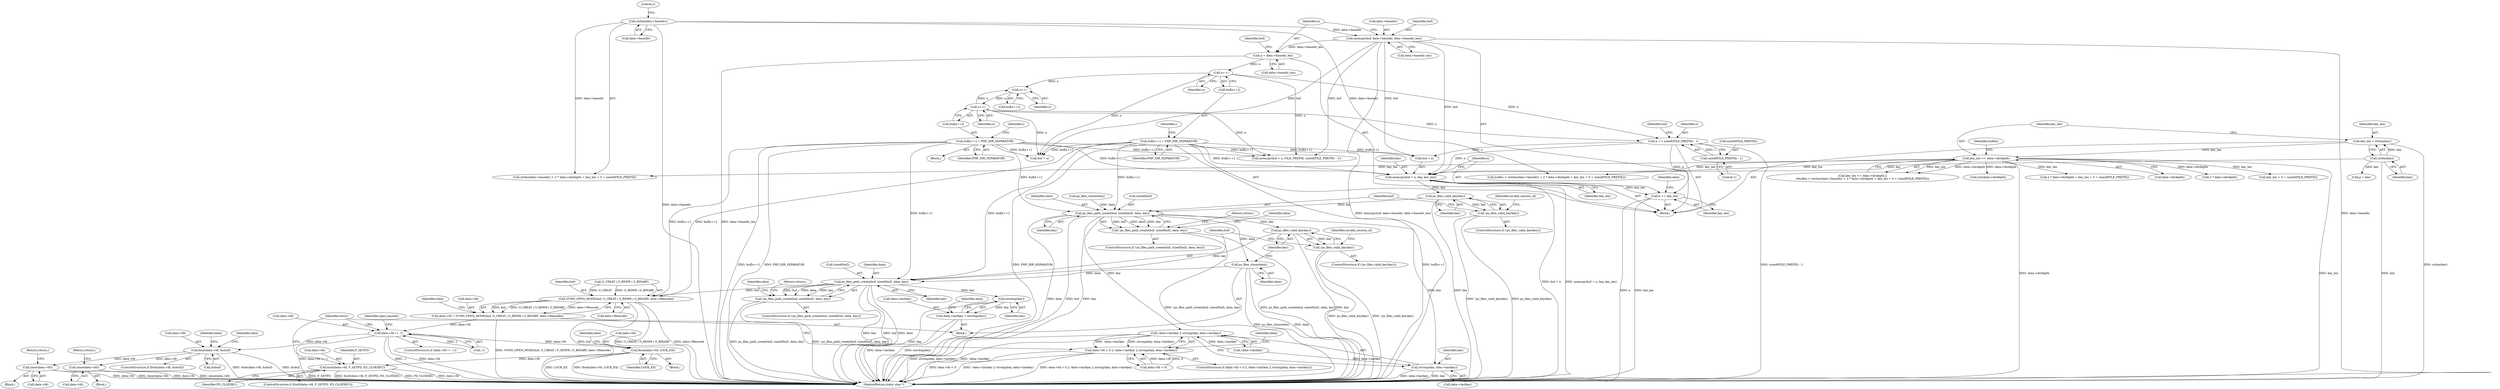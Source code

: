 digraph "0_php_25e8fcc88fa20dc9d4c47184471003f436927cde@API" {
"1000289" [label="(Call,memcpy(buf + n, key, key_len))"];
"1000268" [label="(Call,buf[n++] = PHP_DIR_SEPARATOR)"];
"1000240" [label="(Call,buf[n++] = PHP_DIR_SEPARATOR)"];
"1000227" [label="(Call,memcpy(buf, data->basedir, data->basedir_len))"];
"1000205" [label="(Call,strlen(data->basedir))"];
"1000283" [label="(Call,n += sizeof(FILE_PREFIX) - 1)"];
"1000285" [label="(Call,sizeof(FILE_PREFIX) - 1)"];
"1000243" [label="(Call,n++)"];
"1000235" [label="(Call,n = data->basedir_len)"];
"1000271" [label="(Call,n++)"];
"1000263" [label="(Call,n++)"];
"1000193" [label="(Call,strlen(key))"];
"1000197" [label="(Call,key_len <= data->dirdepth)"];
"1000191" [label="(Call,key_len = strlen(key))"];
"1000295" [label="(Call,n += key_len)"];
"1000302" [label="(Call,ps_files_valid_key(key))"];
"1000301" [label="(Call,!ps_files_valid_key(key))"];
"1000312" [label="(Call,ps_files_path_create(buf, sizeof(buf), data, key))"];
"1000311" [label="(Call,!ps_files_path_create(buf, sizeof(buf), data, key))"];
"1000352" [label="(Call,!data->lastkey || strcmp(key, data->lastkey))"];
"1000346" [label="(Call,data->fd < 0 || !data->lastkey || strcmp(key, data->lastkey))"];
"1000357" [label="(Call,strcmp(key, data->lastkey))"];
"1000377" [label="(Call,ps_files_close(data))"];
"1000391" [label="(Call,ps_files_path_create(buf, sizeof(buf), data, key))"];
"1000390" [label="(Call,!ps_files_path_create(buf, sizeof(buf), data, key))"];
"1000403" [label="(Call,estrdup(key))"];
"1000399" [label="(Call,data->lastkey = estrdup(key))"];
"1000409" [label="(Call,VCWD_OPEN_MODE(buf, O_CREAT | O_RDWR | O_BINARY, data->filemode))"];
"1000405" [label="(Call,data->fd = VCWD_OPEN_MODE(buf, O_CREAT | O_RDWR | O_BINARY, data->filemode))"];
"1000420" [label="(Call,data->fd != -1)"];
"1000433" [label="(Call,fstat(data->fd, &sbuf))"];
"1000440" [label="(Call,close(data->fd))"];
"1000446" [label="(Call,close(data->fd))"];
"1000451" [label="(Call,flock(data->fd, LOCK_EX))"];
"1000457" [label="(Call,fcntl(data->fd, F_SETFD, FD_CLOEXEC))"];
"1000381" [label="(Call,ps_files_valid_key(key))"];
"1000380" [label="(Call,!ps_files_valid_key(key))"];
"1000432" [label="(ControlStructure,if (fstat(data->fd, &sbuf)))"];
"1000422" [label="(Identifier,data)"];
"1000227" [label="(Call,memcpy(buf, data->basedir, data->basedir_len))"];
"1000419" [label="(ControlStructure,if (data->fd != -1))"];
"1000433" [label="(Call,fstat(data->fd, &sbuf))"];
"1000307" [label="(Identifier,invalid_session_id)"];
"1000365" [label="(Identifier,data)"];
"1000193" [label="(Call,strlen(key))"];
"1000202" [label="(Call,buflen < (strlen(data->basedir) + 2 * data->dirdepth + key_len + 5 + sizeof(FILE_PREFIX)))"];
"1000295" [label="(Call,n += key_len)"];
"1000401" [label="(Identifier,data)"];
"1000400" [label="(Call,data->lastkey)"];
"1000353" [label="(Call,!data->lastkey)"];
"1000440" [label="(Call,close(data->fd))"];
"1000302" [label="(Call,ps_files_valid_key(key))"];
"1000269" [label="(Call,buf[n++])"];
"1000243" [label="(Call,n++)"];
"1000300" [label="(ControlStructure,if (!ps_files_valid_key(key)))"];
"1000194" [label="(Identifier,key)"];
"1000210" [label="(Call,2 * data->dirdepth)"];
"1000296" [label="(Identifier,n)"];
"1000406" [label="(Call,data->fd)"];
"1000448" [label="(Identifier,data)"];
"1000242" [label="(Identifier,buf)"];
"1000272" [label="(Identifier,n)"];
"1000186" [label="(Block,)"];
"1000461" [label="(Identifier,F_SETFD)"];
"1000377" [label="(Call,ps_files_close(data))"];
"1000390" [label="(Call,!ps_files_path_create(buf, sizeof(buf), data, key))"];
"1000297" [label="(Identifier,key_len)"];
"1000301" [label="(Call,!ps_files_valid_key(key))"];
"1000352" [label="(Call,!data->lastkey || strcmp(key, data->lastkey))"];
"1000405" [label="(Call,data->fd = VCWD_OPEN_MODE(buf, O_CREAT | O_RDWR | O_BINARY, data->filemode))"];
"1000346" [label="(Call,data->fd < 0 || !data->lastkey || strcmp(key, data->lastkey))"];
"1000434" [label="(Call,data->fd)"];
"1000314" [label="(Call,sizeof(buf))"];
"1000471" [label="(Identifier,entry)"];
"1000215" [label="(Call,key_len + 5 + sizeof(FILE_PREFIX))"];
"1000244" [label="(Identifier,n)"];
"1000203" [label="(Identifier,buflen)"];
"1000409" [label="(Call,VCWD_OPEN_MODE(buf, O_CREAT | O_RDWR | O_BINARY, data->filemode))"];
"1000382" [label="(Identifier,key)"];
"1000274" [label="(Call,memcpy(buf + n, FILE_PREFIX, sizeof(FILE_PREFIX) - 1))"];
"1000248" [label="(Identifier,i)"];
"1000204" [label="(Call,strlen(data->basedir) + 2 * data->dirdepth + key_len + 5 + sizeof(FILE_PREFIX))"];
"1000288" [label="(Literal,1)"];
"1000261" [label="(Call,buf[n++])"];
"1000452" [label="(Call,data->fd)"];
"1000258" [label="(Identifier,i)"];
"1000362" [label="(Block,)"];
"1000273" [label="(Identifier,PHP_DIR_SEPARATOR)"];
"1000268" [label="(Call,buf[n++] = PHP_DIR_SEPARATOR)"];
"1000450" [label="(Return,return;)"];
"1000198" [label="(Identifier,key_len)"];
"1000323" [label="(Identifier,data)"];
"1000224" [label="(Call,p = key)"];
"1000241" [label="(Call,buf[n++])"];
"1000380" [label="(Call,!ps_files_valid_key(key))"];
"1000311" [label="(Call,!ps_files_path_create(buf, sizeof(buf), data, key))"];
"1000275" [label="(Call,buf + n)"];
"1000228" [label="(Identifier,buf)"];
"1000284" [label="(Identifier,n)"];
"1000286" [label="(Call,sizeof(FILE_PREFIX))"];
"1000359" [label="(Call,data->lastkey)"];
"1000416" [label="(Call,data->filemode)"];
"1000437" [label="(Call,&sbuf)"];
"1000299" [label="(Identifier,data)"];
"1000259" [label="(Block,)"];
"1000357" [label="(Call,strcmp(key, data->lastkey))"];
"1000240" [label="(Call,buf[n++] = PHP_DIR_SEPARATOR)"];
"1000386" [label="(Identifier,invalid_session_id)"];
"1000236" [label="(Identifier,n)"];
"1000235" [label="(Call,n = data->basedir_len)"];
"1000290" [label="(Call,buf + n)"];
"1000196" [label="(Call,key_len <= data->dirdepth ||\n\t\tbuflen < (strlen(data->basedir) + 2 * data->dirdepth + key_len + 5 + sizeof(FILE_PREFIX)))"];
"1000399" [label="(Call,data->lastkey = estrdup(key))"];
"1000447" [label="(Call,data->fd)"];
"1000347" [label="(Call,data->fd < 0)"];
"1000316" [label="(Identifier,data)"];
"1000283" [label="(Call,n += sizeof(FILE_PREFIX) - 1)"];
"1000252" [label="(Call,(int)data->dirdepth)"];
"1000389" [label="(ControlStructure,if (!ps_files_path_create(buf, sizeof(buf), data, key)))"];
"1000289" [label="(Call,memcpy(buf + n, key, key_len))"];
"1000421" [label="(Call,data->fd)"];
"1000458" [label="(Call,data->fd)"];
"1000504" [label="(MethodReturn,static char *)"];
"1000303" [label="(Identifier,key)"];
"1000451" [label="(Call,flock(data->fd, LOCK_EX))"];
"1000294" [label="(Identifier,key_len)"];
"1000446" [label="(Call,close(data->fd))"];
"1000229" [label="(Call,data->basedir)"];
"1000192" [label="(Identifier,key_len)"];
"1000424" [label="(Call,-1)"];
"1000245" [label="(Identifier,PHP_DIR_SEPARATOR)"];
"1000391" [label="(Call,ps_files_path_create(buf, sizeof(buf), data, key))"];
"1000429" [label="(Identifier,open_basedir)"];
"1000444" [label="(Return,return;)"];
"1000457" [label="(Call,fcntl(data->fd, F_SETFD, FD_CLOEXEC))"];
"1000398" [label="(Return,return;)"];
"1000298" [label="(Call,ps_files_close(data))"];
"1000271" [label="(Call,n++)"];
"1000237" [label="(Call,data->basedir_len)"];
"1000209" [label="(Call,2 * data->dirdepth + key_len + 5 + sizeof(FILE_PREFIX))"];
"1000439" [label="(Block,)"];
"1000381" [label="(Call,ps_files_valid_key(key))"];
"1000445" [label="(Block,)"];
"1000206" [label="(Call,data->basedir)"];
"1000455" [label="(Identifier,LOCK_EX)"];
"1000459" [label="(Identifier,data)"];
"1000205" [label="(Call,strlen(data->basedir))"];
"1000285" [label="(Call,sizeof(FILE_PREFIX) - 1)"];
"1000456" [label="(ControlStructure,if (fcntl(data->fd, F_SETFD, FD_CLOEXEC)))"];
"1000312" [label="(Call,ps_files_path_create(buf, sizeof(buf), data, key))"];
"1000403" [label="(Call,estrdup(key))"];
"1000404" [label="(Identifier,key)"];
"1000211" [label="(Literal,2)"];
"1000291" [label="(Identifier,buf)"];
"1000462" [label="(Identifier,FD_CLOEXEC)"];
"1000317" [label="(Identifier,key)"];
"1000197" [label="(Call,key_len <= data->dirdepth)"];
"1000442" [label="(Identifier,data)"];
"1000232" [label="(Call,data->basedir_len)"];
"1000396" [label="(Identifier,key)"];
"1000393" [label="(Call,sizeof(buf))"];
"1000392" [label="(Identifier,buf)"];
"1000410" [label="(Identifier,buf)"];
"1000441" [label="(Call,data->fd)"];
"1000358" [label="(Identifier,key)"];
"1000395" [label="(Identifier,data)"];
"1000264" [label="(Identifier,n)"];
"1000313" [label="(Identifier,buf)"];
"1000310" [label="(ControlStructure,if (!ps_files_path_create(buf, sizeof(buf), data, key)))"];
"1000407" [label="(Identifier,data)"];
"1000191" [label="(Call,key_len = strlen(key))"];
"1000293" [label="(Identifier,key)"];
"1000378" [label="(Identifier,data)"];
"1000379" [label="(ControlStructure,if (!ps_files_valid_key(key)))"];
"1000345" [label="(ControlStructure,if (data->fd < 0 || !data->lastkey || strcmp(key, data->lastkey)))"];
"1000263" [label="(Call,n++)"];
"1000319" [label="(Return,return;)"];
"1000426" [label="(Block,)"];
"1000199" [label="(Call,data->dirdepth)"];
"1000420" [label="(Call,data->fd != -1)"];
"1000411" [label="(Call,O_CREAT | O_RDWR | O_BINARY)"];
"1000289" -> "1000186"  [label="AST: "];
"1000289" -> "1000294"  [label="CFG: "];
"1000290" -> "1000289"  [label="AST: "];
"1000293" -> "1000289"  [label="AST: "];
"1000294" -> "1000289"  [label="AST: "];
"1000296" -> "1000289"  [label="CFG: "];
"1000289" -> "1000504"  [label="DDG: buf + n"];
"1000289" -> "1000504"  [label="DDG: memcpy(buf + n, key, key_len)"];
"1000268" -> "1000289"  [label="DDG: buf[n++]"];
"1000240" -> "1000289"  [label="DDG: buf[n++]"];
"1000227" -> "1000289"  [label="DDG: buf"];
"1000283" -> "1000289"  [label="DDG: n"];
"1000193" -> "1000289"  [label="DDG: key"];
"1000197" -> "1000289"  [label="DDG: key_len"];
"1000289" -> "1000295"  [label="DDG: key_len"];
"1000289" -> "1000302"  [label="DDG: key"];
"1000268" -> "1000259"  [label="AST: "];
"1000268" -> "1000273"  [label="CFG: "];
"1000269" -> "1000268"  [label="AST: "];
"1000273" -> "1000268"  [label="AST: "];
"1000258" -> "1000268"  [label="CFG: "];
"1000268" -> "1000504"  [label="DDG: buf[n++]"];
"1000268" -> "1000504"  [label="DDG: PHP_DIR_SEPARATOR"];
"1000268" -> "1000274"  [label="DDG: buf[n++]"];
"1000268" -> "1000275"  [label="DDG: buf[n++]"];
"1000268" -> "1000290"  [label="DDG: buf[n++]"];
"1000268" -> "1000312"  [label="DDG: buf[n++]"];
"1000268" -> "1000391"  [label="DDG: buf[n++]"];
"1000268" -> "1000409"  [label="DDG: buf[n++]"];
"1000240" -> "1000186"  [label="AST: "];
"1000240" -> "1000245"  [label="CFG: "];
"1000241" -> "1000240"  [label="AST: "];
"1000245" -> "1000240"  [label="AST: "];
"1000248" -> "1000240"  [label="CFG: "];
"1000240" -> "1000504"  [label="DDG: PHP_DIR_SEPARATOR"];
"1000240" -> "1000504"  [label="DDG: buf[n++]"];
"1000240" -> "1000274"  [label="DDG: buf[n++]"];
"1000240" -> "1000275"  [label="DDG: buf[n++]"];
"1000240" -> "1000290"  [label="DDG: buf[n++]"];
"1000240" -> "1000312"  [label="DDG: buf[n++]"];
"1000240" -> "1000391"  [label="DDG: buf[n++]"];
"1000240" -> "1000409"  [label="DDG: buf[n++]"];
"1000227" -> "1000186"  [label="AST: "];
"1000227" -> "1000232"  [label="CFG: "];
"1000228" -> "1000227"  [label="AST: "];
"1000229" -> "1000227"  [label="AST: "];
"1000232" -> "1000227"  [label="AST: "];
"1000236" -> "1000227"  [label="CFG: "];
"1000227" -> "1000504"  [label="DDG: memcpy(buf, data->basedir, data->basedir_len)"];
"1000227" -> "1000504"  [label="DDG: data->basedir"];
"1000205" -> "1000227"  [label="DDG: data->basedir"];
"1000227" -> "1000235"  [label="DDG: data->basedir_len"];
"1000227" -> "1000274"  [label="DDG: buf"];
"1000227" -> "1000275"  [label="DDG: buf"];
"1000227" -> "1000290"  [label="DDG: buf"];
"1000205" -> "1000204"  [label="AST: "];
"1000205" -> "1000206"  [label="CFG: "];
"1000206" -> "1000205"  [label="AST: "];
"1000211" -> "1000205"  [label="CFG: "];
"1000205" -> "1000504"  [label="DDG: data->basedir"];
"1000205" -> "1000202"  [label="DDG: data->basedir"];
"1000205" -> "1000204"  [label="DDG: data->basedir"];
"1000283" -> "1000186"  [label="AST: "];
"1000283" -> "1000285"  [label="CFG: "];
"1000284" -> "1000283"  [label="AST: "];
"1000285" -> "1000283"  [label="AST: "];
"1000291" -> "1000283"  [label="CFG: "];
"1000283" -> "1000504"  [label="DDG: sizeof(FILE_PREFIX) - 1"];
"1000285" -> "1000283"  [label="DDG: 1"];
"1000243" -> "1000283"  [label="DDG: n"];
"1000271" -> "1000283"  [label="DDG: n"];
"1000283" -> "1000290"  [label="DDG: n"];
"1000283" -> "1000295"  [label="DDG: n"];
"1000285" -> "1000288"  [label="CFG: "];
"1000286" -> "1000285"  [label="AST: "];
"1000288" -> "1000285"  [label="AST: "];
"1000243" -> "1000241"  [label="AST: "];
"1000243" -> "1000244"  [label="CFG: "];
"1000244" -> "1000243"  [label="AST: "];
"1000241" -> "1000243"  [label="CFG: "];
"1000235" -> "1000243"  [label="DDG: n"];
"1000243" -> "1000263"  [label="DDG: n"];
"1000243" -> "1000274"  [label="DDG: n"];
"1000243" -> "1000275"  [label="DDG: n"];
"1000235" -> "1000186"  [label="AST: "];
"1000235" -> "1000237"  [label="CFG: "];
"1000236" -> "1000235"  [label="AST: "];
"1000237" -> "1000235"  [label="AST: "];
"1000242" -> "1000235"  [label="CFG: "];
"1000235" -> "1000504"  [label="DDG: data->basedir_len"];
"1000271" -> "1000269"  [label="AST: "];
"1000271" -> "1000272"  [label="CFG: "];
"1000272" -> "1000271"  [label="AST: "];
"1000269" -> "1000271"  [label="CFG: "];
"1000271" -> "1000263"  [label="DDG: n"];
"1000263" -> "1000271"  [label="DDG: n"];
"1000271" -> "1000274"  [label="DDG: n"];
"1000271" -> "1000275"  [label="DDG: n"];
"1000263" -> "1000261"  [label="AST: "];
"1000263" -> "1000264"  [label="CFG: "];
"1000264" -> "1000263"  [label="AST: "];
"1000261" -> "1000263"  [label="CFG: "];
"1000193" -> "1000191"  [label="AST: "];
"1000193" -> "1000194"  [label="CFG: "];
"1000194" -> "1000193"  [label="AST: "];
"1000191" -> "1000193"  [label="CFG: "];
"1000193" -> "1000504"  [label="DDG: key"];
"1000193" -> "1000191"  [label="DDG: key"];
"1000193" -> "1000224"  [label="DDG: key"];
"1000197" -> "1000196"  [label="AST: "];
"1000197" -> "1000199"  [label="CFG: "];
"1000198" -> "1000197"  [label="AST: "];
"1000199" -> "1000197"  [label="AST: "];
"1000203" -> "1000197"  [label="CFG: "];
"1000196" -> "1000197"  [label="CFG: "];
"1000197" -> "1000504"  [label="DDG: data->dirdepth"];
"1000197" -> "1000504"  [label="DDG: key_len"];
"1000197" -> "1000196"  [label="DDG: key_len"];
"1000197" -> "1000196"  [label="DDG: data->dirdepth"];
"1000191" -> "1000197"  [label="DDG: key_len"];
"1000197" -> "1000202"  [label="DDG: key_len"];
"1000197" -> "1000204"  [label="DDG: key_len"];
"1000197" -> "1000210"  [label="DDG: data->dirdepth"];
"1000197" -> "1000209"  [label="DDG: key_len"];
"1000197" -> "1000215"  [label="DDG: key_len"];
"1000197" -> "1000252"  [label="DDG: data->dirdepth"];
"1000191" -> "1000186"  [label="AST: "];
"1000192" -> "1000191"  [label="AST: "];
"1000198" -> "1000191"  [label="CFG: "];
"1000191" -> "1000504"  [label="DDG: strlen(key)"];
"1000295" -> "1000186"  [label="AST: "];
"1000295" -> "1000297"  [label="CFG: "];
"1000296" -> "1000295"  [label="AST: "];
"1000297" -> "1000295"  [label="AST: "];
"1000299" -> "1000295"  [label="CFG: "];
"1000295" -> "1000504"  [label="DDG: n"];
"1000295" -> "1000504"  [label="DDG: key_len"];
"1000302" -> "1000301"  [label="AST: "];
"1000302" -> "1000303"  [label="CFG: "];
"1000303" -> "1000302"  [label="AST: "];
"1000301" -> "1000302"  [label="CFG: "];
"1000302" -> "1000504"  [label="DDG: key"];
"1000302" -> "1000301"  [label="DDG: key"];
"1000302" -> "1000312"  [label="DDG: key"];
"1000301" -> "1000300"  [label="AST: "];
"1000307" -> "1000301"  [label="CFG: "];
"1000313" -> "1000301"  [label="CFG: "];
"1000301" -> "1000504"  [label="DDG: !ps_files_valid_key(key)"];
"1000301" -> "1000504"  [label="DDG: ps_files_valid_key(key)"];
"1000312" -> "1000311"  [label="AST: "];
"1000312" -> "1000317"  [label="CFG: "];
"1000313" -> "1000312"  [label="AST: "];
"1000314" -> "1000312"  [label="AST: "];
"1000316" -> "1000312"  [label="AST: "];
"1000317" -> "1000312"  [label="AST: "];
"1000311" -> "1000312"  [label="CFG: "];
"1000312" -> "1000504"  [label="DDG: data"];
"1000312" -> "1000504"  [label="DDG: buf"];
"1000312" -> "1000504"  [label="DDG: key"];
"1000312" -> "1000311"  [label="DDG: buf"];
"1000312" -> "1000311"  [label="DDG: data"];
"1000312" -> "1000311"  [label="DDG: key"];
"1000298" -> "1000312"  [label="DDG: data"];
"1000312" -> "1000352"  [label="DDG: key"];
"1000312" -> "1000357"  [label="DDG: key"];
"1000312" -> "1000377"  [label="DDG: data"];
"1000312" -> "1000381"  [label="DDG: key"];
"1000311" -> "1000310"  [label="AST: "];
"1000319" -> "1000311"  [label="CFG: "];
"1000323" -> "1000311"  [label="CFG: "];
"1000311" -> "1000504"  [label="DDG: ps_files_path_create(buf, sizeof(buf), data, key)"];
"1000311" -> "1000504"  [label="DDG: !ps_files_path_create(buf, sizeof(buf), data, key)"];
"1000352" -> "1000346"  [label="AST: "];
"1000352" -> "1000353"  [label="CFG: "];
"1000352" -> "1000357"  [label="CFG: "];
"1000353" -> "1000352"  [label="AST: "];
"1000357" -> "1000352"  [label="AST: "];
"1000346" -> "1000352"  [label="CFG: "];
"1000352" -> "1000504"  [label="DDG: strcmp(key, data->lastkey)"];
"1000352" -> "1000504"  [label="DDG: !data->lastkey"];
"1000352" -> "1000346"  [label="DDG: !data->lastkey"];
"1000352" -> "1000346"  [label="DDG: strcmp(key, data->lastkey)"];
"1000353" -> "1000352"  [label="DDG: data->lastkey"];
"1000346" -> "1000345"  [label="AST: "];
"1000346" -> "1000347"  [label="CFG: "];
"1000347" -> "1000346"  [label="AST: "];
"1000365" -> "1000346"  [label="CFG: "];
"1000471" -> "1000346"  [label="CFG: "];
"1000346" -> "1000504"  [label="DDG: data->fd < 0"];
"1000346" -> "1000504"  [label="DDG: !data->lastkey || strcmp(key, data->lastkey)"];
"1000346" -> "1000504"  [label="DDG: data->fd < 0 || !data->lastkey || strcmp(key, data->lastkey)"];
"1000347" -> "1000346"  [label="DDG: data->fd"];
"1000347" -> "1000346"  [label="DDG: 0"];
"1000357" -> "1000359"  [label="CFG: "];
"1000358" -> "1000357"  [label="AST: "];
"1000359" -> "1000357"  [label="AST: "];
"1000357" -> "1000504"  [label="DDG: key"];
"1000357" -> "1000504"  [label="DDG: data->lastkey"];
"1000353" -> "1000357"  [label="DDG: data->lastkey"];
"1000377" -> "1000362"  [label="AST: "];
"1000377" -> "1000378"  [label="CFG: "];
"1000378" -> "1000377"  [label="AST: "];
"1000382" -> "1000377"  [label="CFG: "];
"1000377" -> "1000504"  [label="DDG: ps_files_close(data)"];
"1000377" -> "1000504"  [label="DDG: data"];
"1000377" -> "1000391"  [label="DDG: data"];
"1000391" -> "1000390"  [label="AST: "];
"1000391" -> "1000396"  [label="CFG: "];
"1000392" -> "1000391"  [label="AST: "];
"1000393" -> "1000391"  [label="AST: "];
"1000395" -> "1000391"  [label="AST: "];
"1000396" -> "1000391"  [label="AST: "];
"1000390" -> "1000391"  [label="CFG: "];
"1000391" -> "1000504"  [label="DDG: key"];
"1000391" -> "1000504"  [label="DDG: buf"];
"1000391" -> "1000504"  [label="DDG: data"];
"1000391" -> "1000390"  [label="DDG: buf"];
"1000391" -> "1000390"  [label="DDG: data"];
"1000391" -> "1000390"  [label="DDG: key"];
"1000381" -> "1000391"  [label="DDG: key"];
"1000391" -> "1000403"  [label="DDG: key"];
"1000391" -> "1000409"  [label="DDG: buf"];
"1000390" -> "1000389"  [label="AST: "];
"1000398" -> "1000390"  [label="CFG: "];
"1000401" -> "1000390"  [label="CFG: "];
"1000390" -> "1000504"  [label="DDG: !ps_files_path_create(buf, sizeof(buf), data, key)"];
"1000390" -> "1000504"  [label="DDG: ps_files_path_create(buf, sizeof(buf), data, key)"];
"1000403" -> "1000399"  [label="AST: "];
"1000403" -> "1000404"  [label="CFG: "];
"1000404" -> "1000403"  [label="AST: "];
"1000399" -> "1000403"  [label="CFG: "];
"1000403" -> "1000504"  [label="DDG: key"];
"1000403" -> "1000399"  [label="DDG: key"];
"1000399" -> "1000362"  [label="AST: "];
"1000400" -> "1000399"  [label="AST: "];
"1000407" -> "1000399"  [label="CFG: "];
"1000399" -> "1000504"  [label="DDG: estrdup(key)"];
"1000399" -> "1000504"  [label="DDG: data->lastkey"];
"1000409" -> "1000405"  [label="AST: "];
"1000409" -> "1000416"  [label="CFG: "];
"1000410" -> "1000409"  [label="AST: "];
"1000411" -> "1000409"  [label="AST: "];
"1000416" -> "1000409"  [label="AST: "];
"1000405" -> "1000409"  [label="CFG: "];
"1000409" -> "1000504"  [label="DDG: O_CREAT | O_RDWR | O_BINARY"];
"1000409" -> "1000504"  [label="DDG: data->filemode"];
"1000409" -> "1000504"  [label="DDG: buf"];
"1000409" -> "1000405"  [label="DDG: buf"];
"1000409" -> "1000405"  [label="DDG: O_CREAT | O_RDWR | O_BINARY"];
"1000409" -> "1000405"  [label="DDG: data->filemode"];
"1000411" -> "1000409"  [label="DDG: O_CREAT"];
"1000411" -> "1000409"  [label="DDG: O_RDWR | O_BINARY"];
"1000405" -> "1000362"  [label="AST: "];
"1000406" -> "1000405"  [label="AST: "];
"1000422" -> "1000405"  [label="CFG: "];
"1000405" -> "1000504"  [label="DDG: VCWD_OPEN_MODE(buf, O_CREAT | O_RDWR | O_BINARY, data->filemode)"];
"1000405" -> "1000420"  [label="DDG: data->fd"];
"1000420" -> "1000419"  [label="AST: "];
"1000420" -> "1000424"  [label="CFG: "];
"1000421" -> "1000420"  [label="AST: "];
"1000424" -> "1000420"  [label="AST: "];
"1000429" -> "1000420"  [label="CFG: "];
"1000471" -> "1000420"  [label="CFG: "];
"1000420" -> "1000504"  [label="DDG: data->fd != -1"];
"1000420" -> "1000504"  [label="DDG: -1"];
"1000420" -> "1000504"  [label="DDG: data->fd"];
"1000424" -> "1000420"  [label="DDG: 1"];
"1000420" -> "1000433"  [label="DDG: data->fd"];
"1000420" -> "1000451"  [label="DDG: data->fd"];
"1000433" -> "1000432"  [label="AST: "];
"1000433" -> "1000437"  [label="CFG: "];
"1000434" -> "1000433"  [label="AST: "];
"1000437" -> "1000433"  [label="AST: "];
"1000442" -> "1000433"  [label="CFG: "];
"1000448" -> "1000433"  [label="CFG: "];
"1000433" -> "1000504"  [label="DDG: &sbuf"];
"1000433" -> "1000504"  [label="DDG: fstat(data->fd, &sbuf)"];
"1000433" -> "1000440"  [label="DDG: data->fd"];
"1000433" -> "1000446"  [label="DDG: data->fd"];
"1000440" -> "1000439"  [label="AST: "];
"1000440" -> "1000441"  [label="CFG: "];
"1000441" -> "1000440"  [label="AST: "];
"1000444" -> "1000440"  [label="CFG: "];
"1000440" -> "1000504"  [label="DDG: close(data->fd)"];
"1000440" -> "1000504"  [label="DDG: data->fd"];
"1000446" -> "1000445"  [label="AST: "];
"1000446" -> "1000447"  [label="CFG: "];
"1000447" -> "1000446"  [label="AST: "];
"1000450" -> "1000446"  [label="CFG: "];
"1000446" -> "1000504"  [label="DDG: close(data->fd)"];
"1000446" -> "1000504"  [label="DDG: data->fd"];
"1000451" -> "1000426"  [label="AST: "];
"1000451" -> "1000455"  [label="CFG: "];
"1000452" -> "1000451"  [label="AST: "];
"1000455" -> "1000451"  [label="AST: "];
"1000459" -> "1000451"  [label="CFG: "];
"1000451" -> "1000504"  [label="DDG: LOCK_EX"];
"1000451" -> "1000504"  [label="DDG: flock(data->fd, LOCK_EX)"];
"1000451" -> "1000457"  [label="DDG: data->fd"];
"1000457" -> "1000456"  [label="AST: "];
"1000457" -> "1000462"  [label="CFG: "];
"1000458" -> "1000457"  [label="AST: "];
"1000461" -> "1000457"  [label="AST: "];
"1000462" -> "1000457"  [label="AST: "];
"1000471" -> "1000457"  [label="CFG: "];
"1000457" -> "1000504"  [label="DDG: F_SETFD"];
"1000457" -> "1000504"  [label="DDG: fcntl(data->fd, F_SETFD, FD_CLOEXEC)"];
"1000457" -> "1000504"  [label="DDG: FD_CLOEXEC"];
"1000457" -> "1000504"  [label="DDG: data->fd"];
"1000381" -> "1000380"  [label="AST: "];
"1000381" -> "1000382"  [label="CFG: "];
"1000382" -> "1000381"  [label="AST: "];
"1000380" -> "1000381"  [label="CFG: "];
"1000381" -> "1000504"  [label="DDG: key"];
"1000381" -> "1000380"  [label="DDG: key"];
"1000380" -> "1000379"  [label="AST: "];
"1000386" -> "1000380"  [label="CFG: "];
"1000392" -> "1000380"  [label="CFG: "];
"1000380" -> "1000504"  [label="DDG: !ps_files_valid_key(key)"];
"1000380" -> "1000504"  [label="DDG: ps_files_valid_key(key)"];
}
